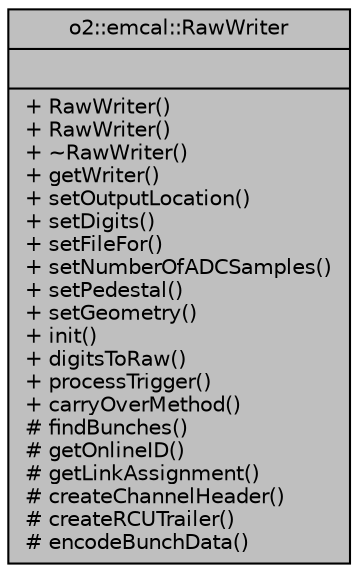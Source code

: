 digraph "o2::emcal::RawWriter"
{
 // INTERACTIVE_SVG=YES
  bgcolor="transparent";
  edge [fontname="Helvetica",fontsize="10",labelfontname="Helvetica",labelfontsize="10"];
  node [fontname="Helvetica",fontsize="10",shape=record];
  Node1 [label="{o2::emcal::RawWriter\n||+ RawWriter()\l+ RawWriter()\l+ ~RawWriter()\l+ getWriter()\l+ setOutputLocation()\l+ setDigits()\l+ setFileFor()\l+ setNumberOfADCSamples()\l+ setPedestal()\l+ setGeometry()\l+ init()\l+ digitsToRaw()\l+ processTrigger()\l+ carryOverMethod()\l# findBunches()\l# getOnlineID()\l# getLinkAssignment()\l# createChannelHeader()\l# createRCUTrailer()\l# encodeBunchData()\l}",height=0.2,width=0.4,color="black", fillcolor="grey75", style="filled", fontcolor="black"];
}
